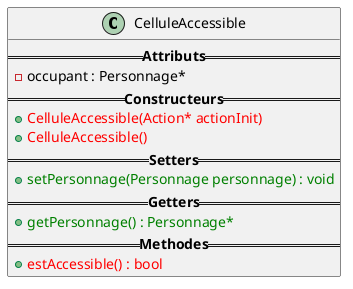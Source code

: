 @startuml
class CelluleAccessible{
    ==<b>Attributs</b>==
        -occupant : Personnage*
    ==<b>Constructeurs</b>==
        +<color:red>CelluleAccessible(Action* actionInit)</color>
        +<color:red>CelluleAccessible()</color>
    ==<b>Setters</b>==
        +<color:green>setPersonnage(Personnage personnage) : void</color>
    ==<b>Getters</b>==
        +<color:green>getPersonnage() : Personnage*</color>
    ==<b>Methodes</b>==
        +<color:red>estAccessible() : bool</color>
}
@enduml
'1555e50e73705b33af0ecae1c3a47527  src/CelluleAccessible.hpp
'811c644e3376f35e28fc4a04a66e6b81  src/CelluleAccessible.cpp
